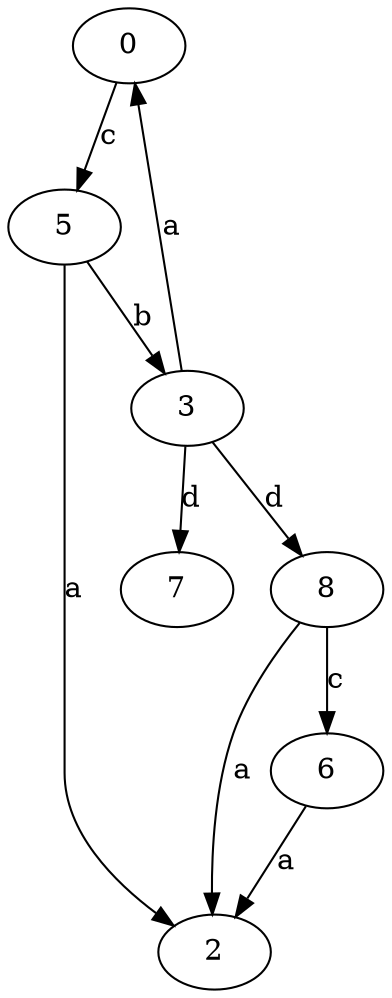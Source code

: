 strict digraph  {
0;
2;
3;
5;
6;
7;
8;
0 -> 5  [label=c];
3 -> 0  [label=a];
3 -> 7  [label=d];
3 -> 8  [label=d];
5 -> 2  [label=a];
5 -> 3  [label=b];
6 -> 2  [label=a];
8 -> 2  [label=a];
8 -> 6  [label=c];
}

